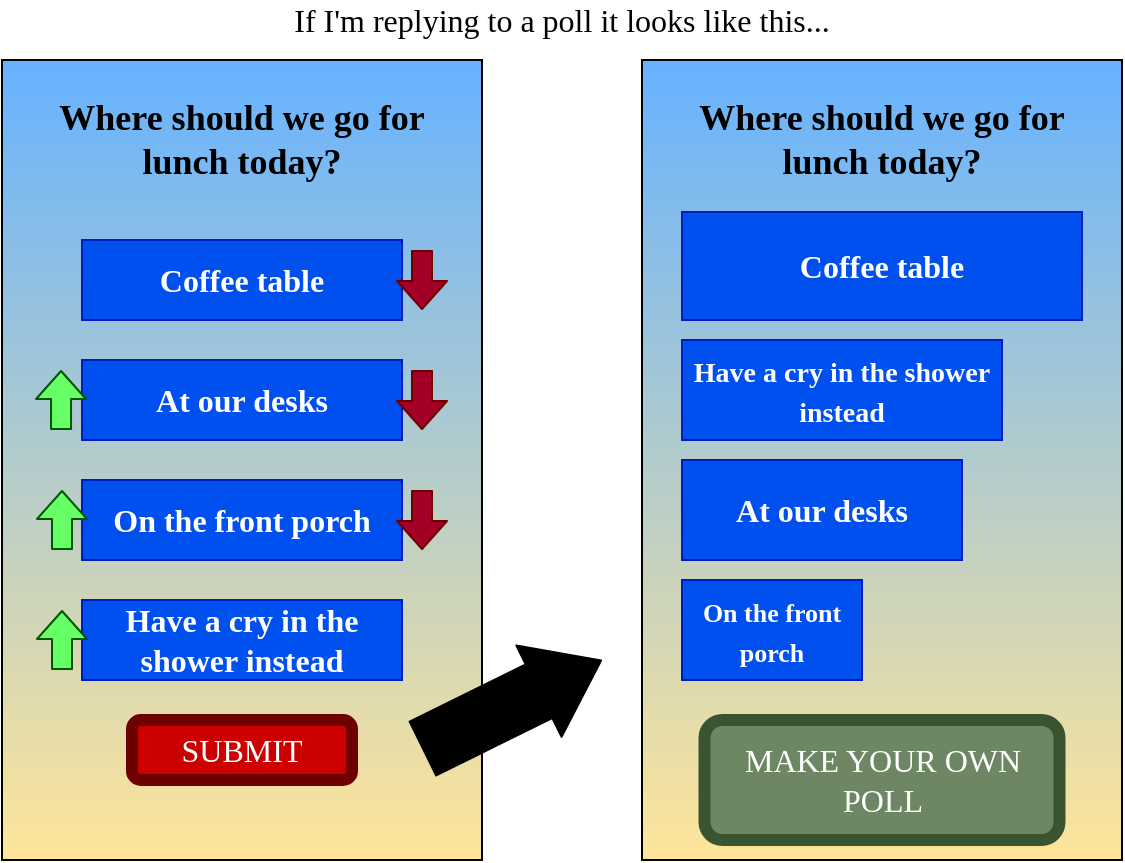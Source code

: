 <mxfile version="13.10.4" type="github"><diagram id="hTp5FEm8uBuIozw8TmkM" name="Page-1"><mxGraphModel dx="1350" dy="775" grid="1" gridSize="10" guides="1" tooltips="1" connect="1" arrows="1" fold="1" page="1" pageScale="1" pageWidth="850" pageHeight="1100" math="0" shadow="0"><root><mxCell id="0"/><mxCell id="1" parent="0"/><mxCell id="SQvLUzkadaO4jF93c9U_-1" value="" style="rounded=0;whiteSpace=wrap;html=1;fillColor=#FFE599;gradientDirection=north;gradientColor=#66B2FF;" vertex="1" parent="1"><mxGeometry x="40" y="40" width="240" height="400" as="geometry"/></mxCell><mxCell id="SQvLUzkadaO4jF93c9U_-3" value="&lt;h2&gt;&lt;font style=&quot;font-size: 18px&quot; face=&quot;Comic Sans MS&quot;&gt;&lt;b&gt;Where should we go for lunch today?&lt;/b&gt;&lt;/font&gt;&lt;/h2&gt;" style="text;html=1;strokeColor=none;fillColor=none;align=center;verticalAlign=middle;whiteSpace=wrap;rounded=0;" vertex="1" parent="1"><mxGeometry x="60" y="60" width="200" height="40" as="geometry"/></mxCell><mxCell id="SQvLUzkadaO4jF93c9U_-5" value="Coffee table" style="text;html=1;strokeColor=#001DBC;fillColor=#0050ef;align=center;verticalAlign=middle;whiteSpace=wrap;rounded=0;fontFamily=Comic Sans MS;fontColor=#ffffff;fontStyle=1;fontSize=16;" vertex="1" parent="1"><mxGeometry x="80" y="130" width="160" height="40" as="geometry"/></mxCell><mxCell id="SQvLUzkadaO4jF93c9U_-6" value="At our desks" style="text;html=1;strokeColor=#001DBC;fillColor=#0050ef;align=center;verticalAlign=middle;whiteSpace=wrap;rounded=0;fontFamily=Comic Sans MS;fontColor=#ffffff;fontStyle=1;fontSize=16;" vertex="1" parent="1"><mxGeometry x="80" y="190" width="160" height="40" as="geometry"/></mxCell><mxCell id="SQvLUzkadaO4jF93c9U_-7" value="On the front porch" style="text;html=1;strokeColor=#001DBC;fillColor=#0050ef;align=center;verticalAlign=middle;whiteSpace=wrap;rounded=0;fontFamily=Comic Sans MS;fontColor=#ffffff;fontStyle=1;fontSize=16;" vertex="1" parent="1"><mxGeometry x="80" y="250" width="160" height="40" as="geometry"/></mxCell><mxCell id="SQvLUzkadaO4jF93c9U_-8" value="Have a cry in the shower instead" style="text;html=1;strokeColor=#001DBC;fillColor=#0050ef;align=center;verticalAlign=middle;whiteSpace=wrap;rounded=0;fontFamily=Comic Sans MS;fontColor=#ffffff;fontStyle=1;fontSize=16;" vertex="1" parent="1"><mxGeometry x="80" y="310" width="160" height="40" as="geometry"/></mxCell><mxCell id="SQvLUzkadaO4jF93c9U_-10" value="" style="shape=flexArrow;endArrow=classic;html=1;fontFamily=Comic Sans MS;fontSize=16;fontColor=#FFFFFF;entryX=0;entryY=0;entryDx=0;entryDy=0;strokeColor=#005700;fillColor=#66FF66;endWidth=14;endSize=4.33;" edge="1" parent="1"><mxGeometry width="50" height="50" relative="1" as="geometry"><mxPoint x="69.52" y="225" as="sourcePoint"/><mxPoint x="69.52" y="195" as="targetPoint"/></mxGeometry></mxCell><mxCell id="SQvLUzkadaO4jF93c9U_-11" value="" style="shape=flexArrow;endArrow=classic;html=1;fontFamily=Comic Sans MS;fontSize=16;fontColor=#FFFFFF;entryX=0;entryY=0;entryDx=0;entryDy=0;strokeColor=#005700;fillColor=#66FF66;endWidth=14;endSize=4.33;" edge="1" parent="1"><mxGeometry width="50" height="50" relative="1" as="geometry"><mxPoint x="70" y="285" as="sourcePoint"/><mxPoint x="70" y="255" as="targetPoint"/></mxGeometry></mxCell><mxCell id="SQvLUzkadaO4jF93c9U_-12" value="" style="shape=flexArrow;endArrow=classic;html=1;fontFamily=Comic Sans MS;fontSize=16;fontColor=#FFFFFF;entryX=0;entryY=0;entryDx=0;entryDy=0;strokeColor=#005700;fillColor=#66FF66;endWidth=14;endSize=4.33;" edge="1" parent="1"><mxGeometry width="50" height="50" relative="1" as="geometry"><mxPoint x="70" y="345" as="sourcePoint"/><mxPoint x="70" y="315" as="targetPoint"/></mxGeometry></mxCell><mxCell id="SQvLUzkadaO4jF93c9U_-13" value="" style="shape=flexArrow;endArrow=classic;html=1;fontFamily=Comic Sans MS;fontSize=16;fontColor=#FFFFFF;strokeColor=#6F0000;fillColor=#a20025;endWidth=14;endSize=4.33;" edge="1" parent="1"><mxGeometry width="50" height="50" relative="1" as="geometry"><mxPoint x="250" y="135" as="sourcePoint"/><mxPoint x="250" y="165" as="targetPoint"/></mxGeometry></mxCell><mxCell id="SQvLUzkadaO4jF93c9U_-17" value="" style="shape=flexArrow;endArrow=classic;html=1;fontFamily=Comic Sans MS;fontSize=16;fontColor=#FFFFFF;strokeColor=#6F0000;fillColor=#a20025;endWidth=14;endSize=4.33;" edge="1" parent="1"><mxGeometry width="50" height="50" relative="1" as="geometry"><mxPoint x="250" y="195" as="sourcePoint"/><mxPoint x="250" y="225" as="targetPoint"/></mxGeometry></mxCell><mxCell id="SQvLUzkadaO4jF93c9U_-18" value="" style="shape=flexArrow;endArrow=classic;html=1;fontFamily=Comic Sans MS;fontSize=16;fontColor=#FFFFFF;strokeColor=#6F0000;fillColor=#a20025;endWidth=14;endSize=4.33;" edge="1" parent="1"><mxGeometry width="50" height="50" relative="1" as="geometry"><mxPoint x="250" y="255" as="sourcePoint"/><mxPoint x="250" y="285" as="targetPoint"/></mxGeometry></mxCell><mxCell id="SQvLUzkadaO4jF93c9U_-20" value="" style="rounded=1;whiteSpace=wrap;html=1;fontFamily=Comic Sans MS;fontSize=16;fontColor=#ffffff;strokeColor=#6F0000;strokeWidth=6;fillColor=#CC0000;" vertex="1" parent="1"><mxGeometry x="105" y="370" width="110" height="30" as="geometry"/></mxCell><mxCell id="SQvLUzkadaO4jF93c9U_-21" value="SUBMIT" style="text;html=1;strokeColor=none;fillColor=none;align=center;verticalAlign=middle;whiteSpace=wrap;rounded=0;fontFamily=Comic Sans MS;fontSize=16;fontColor=#FFFFFF;" vertex="1" parent="1"><mxGeometry x="140" y="375" width="40" height="20" as="geometry"/></mxCell><mxCell id="SQvLUzkadaO4jF93c9U_-22" value="" style="rounded=0;whiteSpace=wrap;html=1;fillColor=#FFE599;gradientDirection=north;gradientColor=#66B2FF;" vertex="1" parent="1"><mxGeometry x="360" y="40" width="240" height="400" as="geometry"/></mxCell><mxCell id="SQvLUzkadaO4jF93c9U_-23" value="&lt;h2&gt;&lt;font style=&quot;font-size: 18px&quot; face=&quot;Comic Sans MS&quot;&gt;&lt;b&gt;Where should we go for lunch today?&lt;/b&gt;&lt;/font&gt;&lt;/h2&gt;" style="text;html=1;strokeColor=none;fillColor=none;align=center;verticalAlign=middle;whiteSpace=wrap;rounded=0;" vertex="1" parent="1"><mxGeometry x="380" y="60" width="200" height="40" as="geometry"/></mxCell><mxCell id="SQvLUzkadaO4jF93c9U_-24" value="Coffee table&lt;br&gt;" style="text;html=1;strokeColor=#001DBC;fillColor=#0050ef;align=center;verticalAlign=middle;whiteSpace=wrap;rounded=0;fontFamily=Comic Sans MS;fontColor=#ffffff;fontStyle=1;fontSize=16;" vertex="1" parent="1"><mxGeometry x="380" y="116" width="200" height="54" as="geometry"/></mxCell><mxCell id="SQvLUzkadaO4jF93c9U_-25" value="At our desks" style="text;html=1;strokeColor=#001DBC;fillColor=#0050ef;align=center;verticalAlign=middle;whiteSpace=wrap;rounded=0;fontFamily=Comic Sans MS;fontColor=#ffffff;fontStyle=1;fontSize=16;" vertex="1" parent="1"><mxGeometry x="380" y="240" width="140" height="50" as="geometry"/></mxCell><mxCell id="SQvLUzkadaO4jF93c9U_-26" value="&lt;font style=&quot;font-size: 13px&quot;&gt;On the front porch&lt;/font&gt;" style="text;html=1;strokeColor=#001DBC;fillColor=#0050ef;align=center;verticalAlign=middle;whiteSpace=wrap;rounded=0;fontFamily=Comic Sans MS;fontColor=#ffffff;fontStyle=1;fontSize=16;" vertex="1" parent="1"><mxGeometry x="380" y="300" width="90" height="50" as="geometry"/></mxCell><mxCell id="SQvLUzkadaO4jF93c9U_-27" value="&lt;font style=&quot;font-size: 14px&quot;&gt;Have a cry in the shower instead&lt;/font&gt;" style="text;html=1;strokeColor=#001DBC;fillColor=#0050ef;align=center;verticalAlign=middle;whiteSpace=wrap;rounded=0;fontFamily=Comic Sans MS;fontColor=#ffffff;fontStyle=1;fontSize=16;" vertex="1" parent="1"><mxGeometry x="380" y="180" width="160" height="50" as="geometry"/></mxCell><mxCell id="SQvLUzkadaO4jF93c9U_-34" value="" style="rounded=1;whiteSpace=wrap;html=1;fontFamily=Comic Sans MS;fontSize=16;fontColor=#ffffff;strokeColor=#3A5431;strokeWidth=6;fillColor=#6d8764;" vertex="1" parent="1"><mxGeometry x="391.25" y="370" width="177.5" height="60" as="geometry"/></mxCell><mxCell id="SQvLUzkadaO4jF93c9U_-35" value="MAKE YOUR OWN POLL" style="text;html=1;strokeColor=none;fillColor=none;align=center;verticalAlign=middle;whiteSpace=wrap;rounded=0;fontFamily=Comic Sans MS;fontSize=16;fontColor=#FFFFFF;" vertex="1" parent="1"><mxGeometry x="407.5" y="390" width="145" height="20" as="geometry"/></mxCell><mxCell id="SQvLUzkadaO4jF93c9U_-36" value="" style="shape=flexArrow;endArrow=classic;html=1;fontFamily=Comic Sans MS;fontSize=16;fontColor=#FFFFFF;width=30;endSize=11.22;fillColor=#000000;" edge="1" parent="1"><mxGeometry width="50" height="50" relative="1" as="geometry"><mxPoint x="250" y="384.5" as="sourcePoint"/><mxPoint x="340" y="340" as="targetPoint"/></mxGeometry></mxCell><mxCell id="SQvLUzkadaO4jF93c9U_-42" value="If I'm replying to a poll it looks like this..." style="text;html=1;strokeColor=none;fillColor=none;align=center;verticalAlign=middle;whiteSpace=wrap;rounded=0;fontFamily=Comic Sans MS;fontSize=16;" vertex="1" parent="1"><mxGeometry x="140" y="10" width="360" height="20" as="geometry"/></mxCell></root></mxGraphModel></diagram></mxfile>